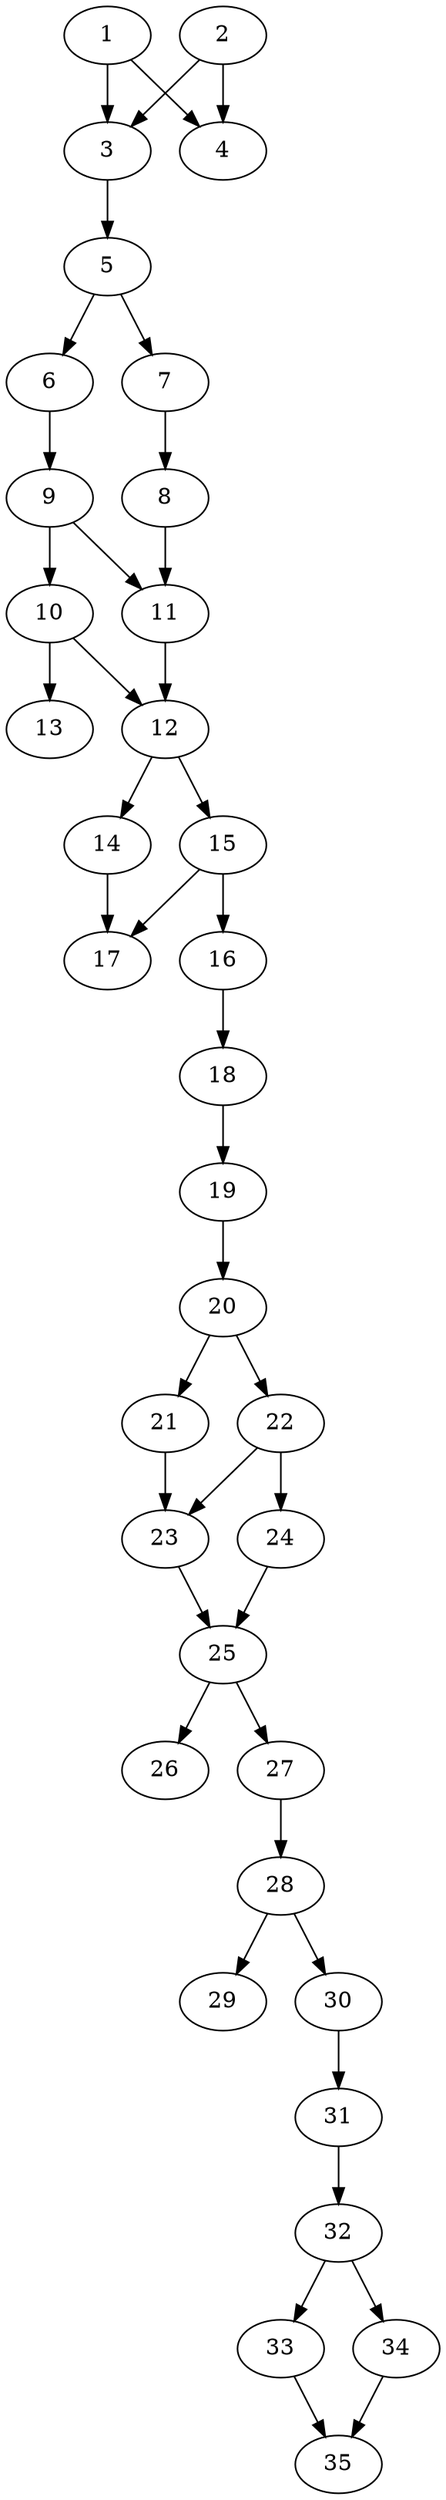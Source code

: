 // DAG automatically generated by daggen at Thu Oct  3 14:05:36 2019
// ./daggen --dot -n 35 --ccr 0.3 --fat 0.3 --regular 0.5 --density 0.7 --mindata 5242880 --maxdata 52428800 
digraph G {
  1 [size="87852373", alpha="0.03", expect_size="26355712"] 
  1 -> 3 [size ="26355712"]
  1 -> 4 [size ="26355712"]
  2 [size="159976107", alpha="0.03", expect_size="47992832"] 
  2 -> 3 [size ="47992832"]
  2 -> 4 [size ="47992832"]
  3 [size="144063147", alpha="0.07", expect_size="43218944"] 
  3 -> 5 [size ="43218944"]
  4 [size="120582827", alpha="0.15", expect_size="36174848"] 
  5 [size="114472960", alpha="0.10", expect_size="34341888"] 
  5 -> 6 [size ="34341888"]
  5 -> 7 [size ="34341888"]
  6 [size="47854933", alpha="0.06", expect_size="14356480"] 
  6 -> 9 [size ="14356480"]
  7 [size="63692800", alpha="0.07", expect_size="19107840"] 
  7 -> 8 [size ="19107840"]
  8 [size="30184107", alpha="0.13", expect_size="9055232"] 
  8 -> 11 [size ="9055232"]
  9 [size="151869440", alpha="0.05", expect_size="45560832"] 
  9 -> 10 [size ="45560832"]
  9 -> 11 [size ="45560832"]
  10 [size="71669760", alpha="0.18", expect_size="21500928"] 
  10 -> 12 [size ="21500928"]
  10 -> 13 [size ="21500928"]
  11 [size="73021440", alpha="0.03", expect_size="21906432"] 
  11 -> 12 [size ="21906432"]
  12 [size="99328000", alpha="0.07", expect_size="29798400"] 
  12 -> 14 [size ="29798400"]
  12 -> 15 [size ="29798400"]
  13 [size="119203840", alpha="0.06", expect_size="35761152"] 
  14 [size="171680427", alpha="0.02", expect_size="51504128"] 
  14 -> 17 [size ="51504128"]
  15 [size="133614933", alpha="0.11", expect_size="40084480"] 
  15 -> 16 [size ="40084480"]
  15 -> 17 [size ="40084480"]
  16 [size="54568960", alpha="0.15", expect_size="16370688"] 
  16 -> 18 [size ="16370688"]
  17 [size="101901653", alpha="0.03", expect_size="30570496"] 
  18 [size="155272533", alpha="0.03", expect_size="46581760"] 
  18 -> 19 [size ="46581760"]
  19 [size="102147413", alpha="0.06", expect_size="30644224"] 
  19 -> 20 [size ="30644224"]
  20 [size="144609280", alpha="0.12", expect_size="43382784"] 
  20 -> 21 [size ="43382784"]
  20 -> 22 [size ="43382784"]
  21 [size="125887147", alpha="0.07", expect_size="37766144"] 
  21 -> 23 [size ="37766144"]
  22 [size="151128747", alpha="0.01", expect_size="45338624"] 
  22 -> 23 [size ="45338624"]
  22 -> 24 [size ="45338624"]
  23 [size="51817813", alpha="0.10", expect_size="15545344"] 
  23 -> 25 [size ="15545344"]
  24 [size="102420480", alpha="0.12", expect_size="30726144"] 
  24 -> 25 [size ="30726144"]
  25 [size="121890133", alpha="0.07", expect_size="36567040"] 
  25 -> 26 [size ="36567040"]
  25 -> 27 [size ="36567040"]
  26 [size="50240853", alpha="0.06", expect_size="15072256"] 
  27 [size="164802560", alpha="0.10", expect_size="49440768"] 
  27 -> 28 [size ="49440768"]
  28 [size="27736747", alpha="0.17", expect_size="8321024"] 
  28 -> 29 [size ="8321024"]
  28 -> 30 [size ="8321024"]
  29 [size="47701333", alpha="0.20", expect_size="14310400"] 
  30 [size="94098773", alpha="0.10", expect_size="28229632"] 
  30 -> 31 [size ="28229632"]
  31 [size="31996587", alpha="0.07", expect_size="9598976"] 
  31 -> 32 [size ="9598976"]
  32 [size="89060693", alpha="0.15", expect_size="26718208"] 
  32 -> 33 [size ="26718208"]
  32 -> 34 [size ="26718208"]
  33 [size="93214720", alpha="0.15", expect_size="27964416"] 
  33 -> 35 [size ="27964416"]
  34 [size="171048960", alpha="0.16", expect_size="51314688"] 
  34 -> 35 [size ="51314688"]
  35 [size="111104000", alpha="0.10", expect_size="33331200"] 
}
